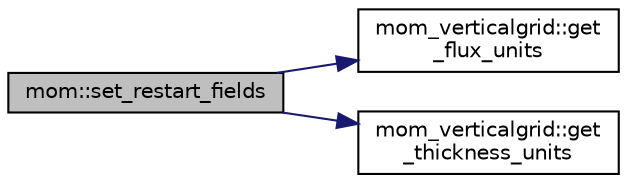 digraph "mom::set_restart_fields"
{
 // INTERACTIVE_SVG=YES
 // LATEX_PDF_SIZE
  edge [fontname="Helvetica",fontsize="10",labelfontname="Helvetica",labelfontsize="10"];
  node [fontname="Helvetica",fontsize="10",shape=record];
  rankdir="LR";
  Node1 [label="mom::set_restart_fields",height=0.2,width=0.4,color="black", fillcolor="grey75", style="filled", fontcolor="black",tooltip="Set the fields that are needed for bitwise identical restarting the time stepping scheme...."];
  Node1 -> Node2 [color="midnightblue",fontsize="10",style="solid",fontname="Helvetica"];
  Node2 [label="mom_verticalgrid::get\l_flux_units",height=0.2,width=0.4,color="black", fillcolor="white", style="filled",URL="$namespacemom__verticalgrid.html#af027c312e660a932b3f430f4c7a9675d",tooltip="Returns the model's thickness flux units, usually m^3/s or kg/s."];
  Node1 -> Node3 [color="midnightblue",fontsize="10",style="solid",fontname="Helvetica"];
  Node3 [label="mom_verticalgrid::get\l_thickness_units",height=0.2,width=0.4,color="black", fillcolor="white", style="filled",URL="$namespacemom__verticalgrid.html#a1eea13d63bdc910462ffba406d32fe04",tooltip="Returns the model's thickness units, usually m or kg/m^2."];
}

